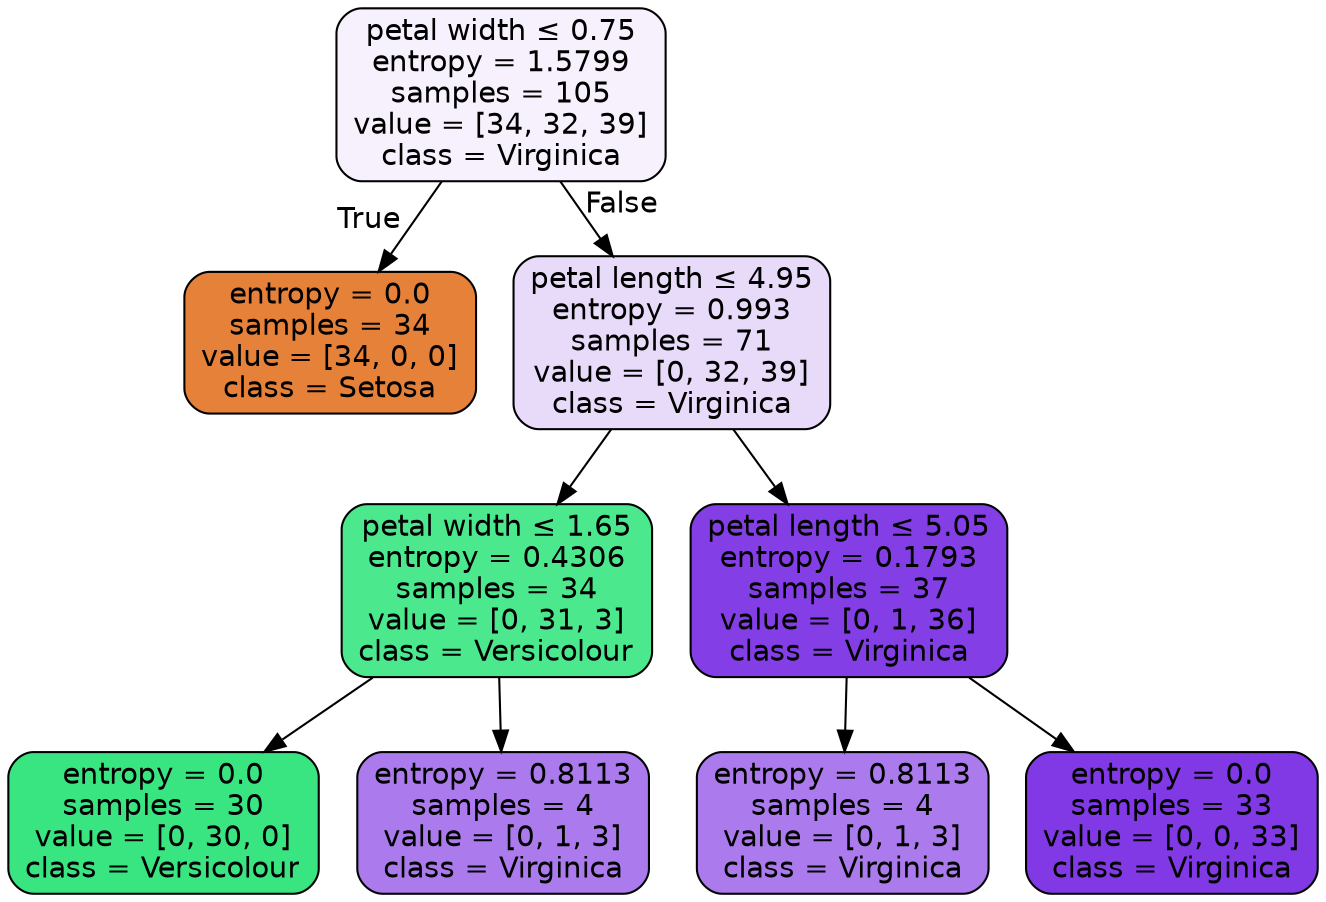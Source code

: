 digraph Tree {
node [shape=box, style="filled, rounded", color="black", fontname=helvetica] ;
edge [fontname=helvetica] ;
0 [label=<petal width &le; 0.75<br/>entropy = 1.5799<br/>samples = 105<br/>value = [34, 32, 39]<br/>class = Virginica>, fillcolor="#8139e512"] ;
1 [label=<entropy = 0.0<br/>samples = 34<br/>value = [34, 0, 0]<br/>class = Setosa>, fillcolor="#e58139ff"] ;
0 -> 1 [labeldistance=2.5, labelangle=45, headlabel="True"] ;
2 [label=<petal length &le; 4.95<br/>entropy = 0.993<br/>samples = 71<br/>value = [0, 32, 39]<br/>class = Virginica>, fillcolor="#8139e52e"] ;
0 -> 2 [labeldistance=2.5, labelangle=-45, headlabel="False"] ;
3 [label=<petal width &le; 1.65<br/>entropy = 0.4306<br/>samples = 34<br/>value = [0, 31, 3]<br/>class = Versicolour>, fillcolor="#39e581e6"] ;
2 -> 3 ;
4 [label=<entropy = 0.0<br/>samples = 30<br/>value = [0, 30, 0]<br/>class = Versicolour>, fillcolor="#39e581ff"] ;
3 -> 4 ;
5 [label=<entropy = 0.8113<br/>samples = 4<br/>value = [0, 1, 3]<br/>class = Virginica>, fillcolor="#8139e5aa"] ;
3 -> 5 ;
6 [label=<petal length &le; 5.05<br/>entropy = 0.1793<br/>samples = 37<br/>value = [0, 1, 36]<br/>class = Virginica>, fillcolor="#8139e5f8"] ;
2 -> 6 ;
7 [label=<entropy = 0.8113<br/>samples = 4<br/>value = [0, 1, 3]<br/>class = Virginica>, fillcolor="#8139e5aa"] ;
6 -> 7 ;
8 [label=<entropy = 0.0<br/>samples = 33<br/>value = [0, 0, 33]<br/>class = Virginica>, fillcolor="#8139e5ff"] ;
6 -> 8 ;
}